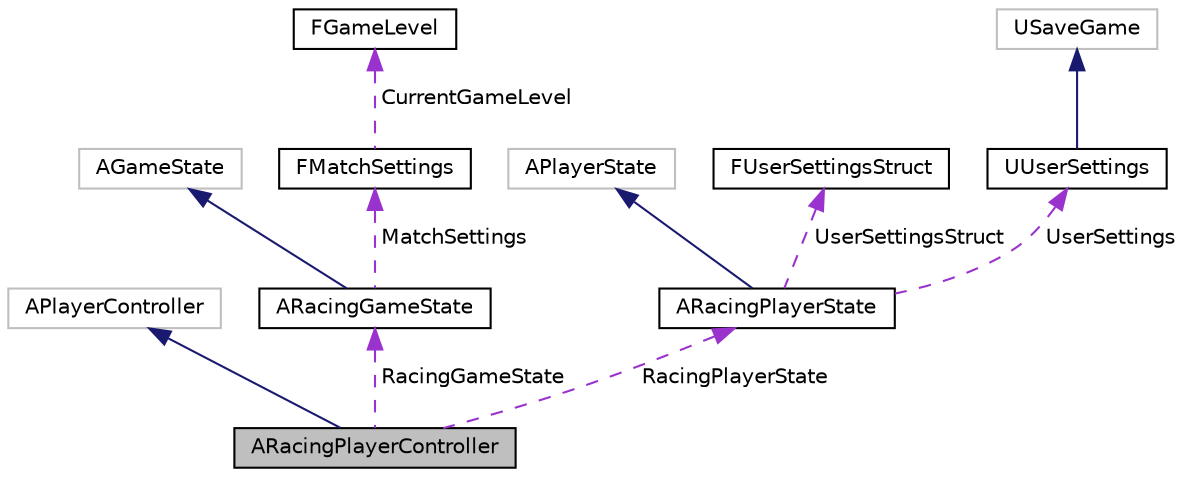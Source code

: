 digraph "ARacingPlayerController"
{
 // LATEX_PDF_SIZE
  edge [fontname="Helvetica",fontsize="10",labelfontname="Helvetica",labelfontsize="10"];
  node [fontname="Helvetica",fontsize="10",shape=record];
  Node2 [label="ARacingPlayerController",height=0.2,width=0.4,color="black", fillcolor="grey75", style="filled", fontcolor="black",tooltip=" "];
  Node3 -> Node2 [dir="back",color="midnightblue",fontsize="10",style="solid",fontname="Helvetica"];
  Node3 [label="APlayerController",height=0.2,width=0.4,color="grey75", fillcolor="white", style="filled",tooltip=" "];
  Node4 -> Node2 [dir="back",color="darkorchid3",fontsize="10",style="dashed",label=" RacingGameState" ,fontname="Helvetica"];
  Node4 [label="ARacingGameState",height=0.2,width=0.4,color="black", fillcolor="white", style="filled",URL="$class_a_racing_game_state.html",tooltip=" "];
  Node5 -> Node4 [dir="back",color="midnightblue",fontsize="10",style="solid",fontname="Helvetica"];
  Node5 [label="AGameState",height=0.2,width=0.4,color="grey75", fillcolor="white", style="filled",tooltip=" "];
  Node6 -> Node4 [dir="back",color="darkorchid3",fontsize="10",style="dashed",label=" MatchSettings" ,fontname="Helvetica"];
  Node6 [label="FMatchSettings",height=0.2,width=0.4,color="black", fillcolor="white", style="filled",URL="$struct_f_match_settings.html",tooltip=" "];
  Node7 -> Node6 [dir="back",color="darkorchid3",fontsize="10",style="dashed",label=" CurrentGameLevel" ,fontname="Helvetica"];
  Node7 [label="FGameLevel",height=0.2,width=0.4,color="black", fillcolor="white", style="filled",URL="$struct_f_game_level.html",tooltip=" "];
  Node8 -> Node2 [dir="back",color="darkorchid3",fontsize="10",style="dashed",label=" RacingPlayerState" ,fontname="Helvetica"];
  Node8 [label="ARacingPlayerState",height=0.2,width=0.4,color="black", fillcolor="white", style="filled",URL="$class_a_racing_player_state.html",tooltip=" "];
  Node9 -> Node8 [dir="back",color="midnightblue",fontsize="10",style="solid",fontname="Helvetica"];
  Node9 [label="APlayerState",height=0.2,width=0.4,color="grey75", fillcolor="white", style="filled",tooltip=" "];
  Node10 -> Node8 [dir="back",color="darkorchid3",fontsize="10",style="dashed",label=" UserSettingsStruct" ,fontname="Helvetica"];
  Node10 [label="FUserSettingsStruct",height=0.2,width=0.4,color="black", fillcolor="white", style="filled",URL="$struct_f_user_settings_struct.html",tooltip=" "];
  Node11 -> Node8 [dir="back",color="darkorchid3",fontsize="10",style="dashed",label=" UserSettings" ,fontname="Helvetica"];
  Node11 [label="UUserSettings",height=0.2,width=0.4,color="black", fillcolor="white", style="filled",URL="$class_u_user_settings.html",tooltip=" "];
  Node12 -> Node11 [dir="back",color="midnightblue",fontsize="10",style="solid",fontname="Helvetica"];
  Node12 [label="USaveGame",height=0.2,width=0.4,color="grey75", fillcolor="white", style="filled",tooltip=" "];
}
